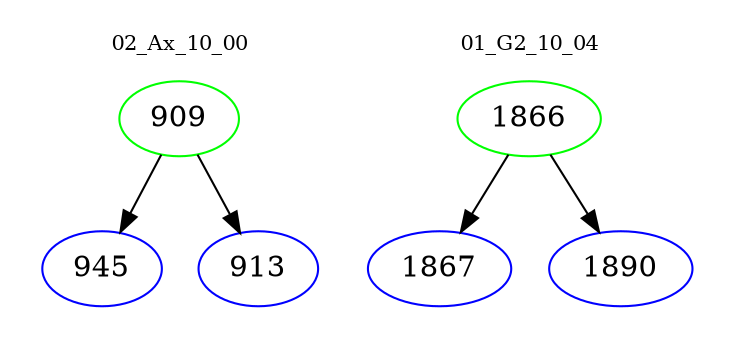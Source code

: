 digraph{
subgraph cluster_0 {
color = white
label = "02_Ax_10_00";
fontsize=10;
T0_909 [label="909", color="green"]
T0_909 -> T0_945 [color="black"]
T0_945 [label="945", color="blue"]
T0_909 -> T0_913 [color="black"]
T0_913 [label="913", color="blue"]
}
subgraph cluster_1 {
color = white
label = "01_G2_10_04";
fontsize=10;
T1_1866 [label="1866", color="green"]
T1_1866 -> T1_1867 [color="black"]
T1_1867 [label="1867", color="blue"]
T1_1866 -> T1_1890 [color="black"]
T1_1890 [label="1890", color="blue"]
}
}
